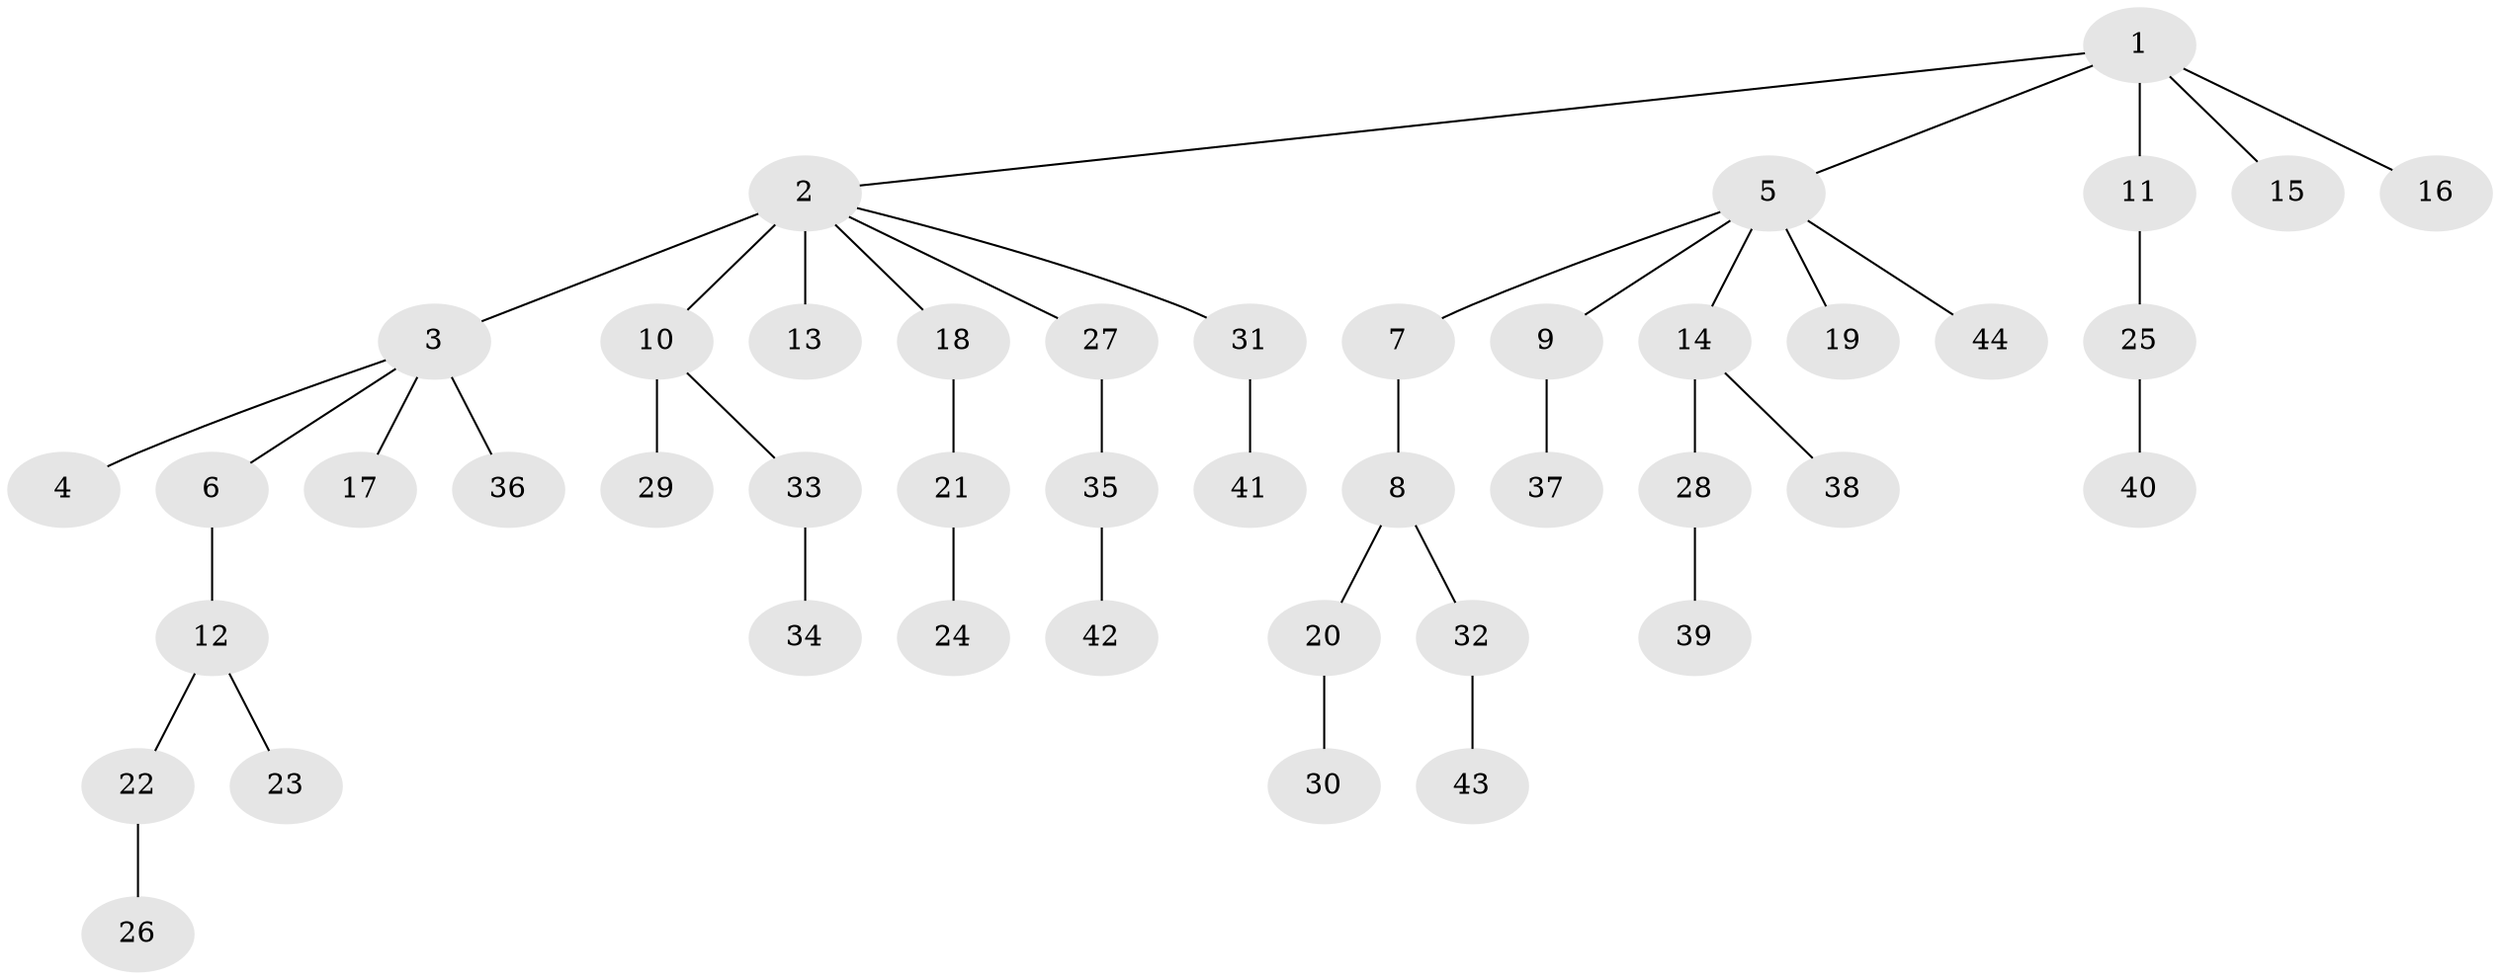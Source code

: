 // original degree distribution, {6: 0.011363636363636364, 4: 0.045454545454545456, 7: 0.03409090909090909, 3: 0.13636363636363635, 2: 0.2159090909090909, 1: 0.5340909090909091, 5: 0.022727272727272728}
// Generated by graph-tools (version 1.1) at 2025/51/03/04/25 22:51:36]
// undirected, 44 vertices, 43 edges
graph export_dot {
  node [color=gray90,style=filled];
  1;
  2;
  3;
  4;
  5;
  6;
  7;
  8;
  9;
  10;
  11;
  12;
  13;
  14;
  15;
  16;
  17;
  18;
  19;
  20;
  21;
  22;
  23;
  24;
  25;
  26;
  27;
  28;
  29;
  30;
  31;
  32;
  33;
  34;
  35;
  36;
  37;
  38;
  39;
  40;
  41;
  42;
  43;
  44;
  1 -- 2 [weight=1.0];
  1 -- 5 [weight=1.0];
  1 -- 11 [weight=1.0];
  1 -- 15 [weight=1.0];
  1 -- 16 [weight=1.0];
  2 -- 3 [weight=3.0];
  2 -- 10 [weight=1.0];
  2 -- 13 [weight=1.0];
  2 -- 18 [weight=1.0];
  2 -- 27 [weight=1.0];
  2 -- 31 [weight=1.0];
  3 -- 4 [weight=2.0];
  3 -- 6 [weight=1.0];
  3 -- 17 [weight=1.0];
  3 -- 36 [weight=1.0];
  5 -- 7 [weight=1.0];
  5 -- 9 [weight=1.0];
  5 -- 14 [weight=1.0];
  5 -- 19 [weight=1.0];
  5 -- 44 [weight=1.0];
  6 -- 12 [weight=1.0];
  7 -- 8 [weight=4.0];
  8 -- 20 [weight=1.0];
  8 -- 32 [weight=1.0];
  9 -- 37 [weight=1.0];
  10 -- 29 [weight=1.0];
  10 -- 33 [weight=1.0];
  11 -- 25 [weight=3.0];
  12 -- 22 [weight=1.0];
  12 -- 23 [weight=1.0];
  14 -- 28 [weight=1.0];
  14 -- 38 [weight=1.0];
  18 -- 21 [weight=1.0];
  20 -- 30 [weight=1.0];
  21 -- 24 [weight=2.0];
  22 -- 26 [weight=2.0];
  25 -- 40 [weight=1.0];
  27 -- 35 [weight=1.0];
  28 -- 39 [weight=1.0];
  31 -- 41 [weight=1.0];
  32 -- 43 [weight=1.0];
  33 -- 34 [weight=3.0];
  35 -- 42 [weight=1.0];
}
